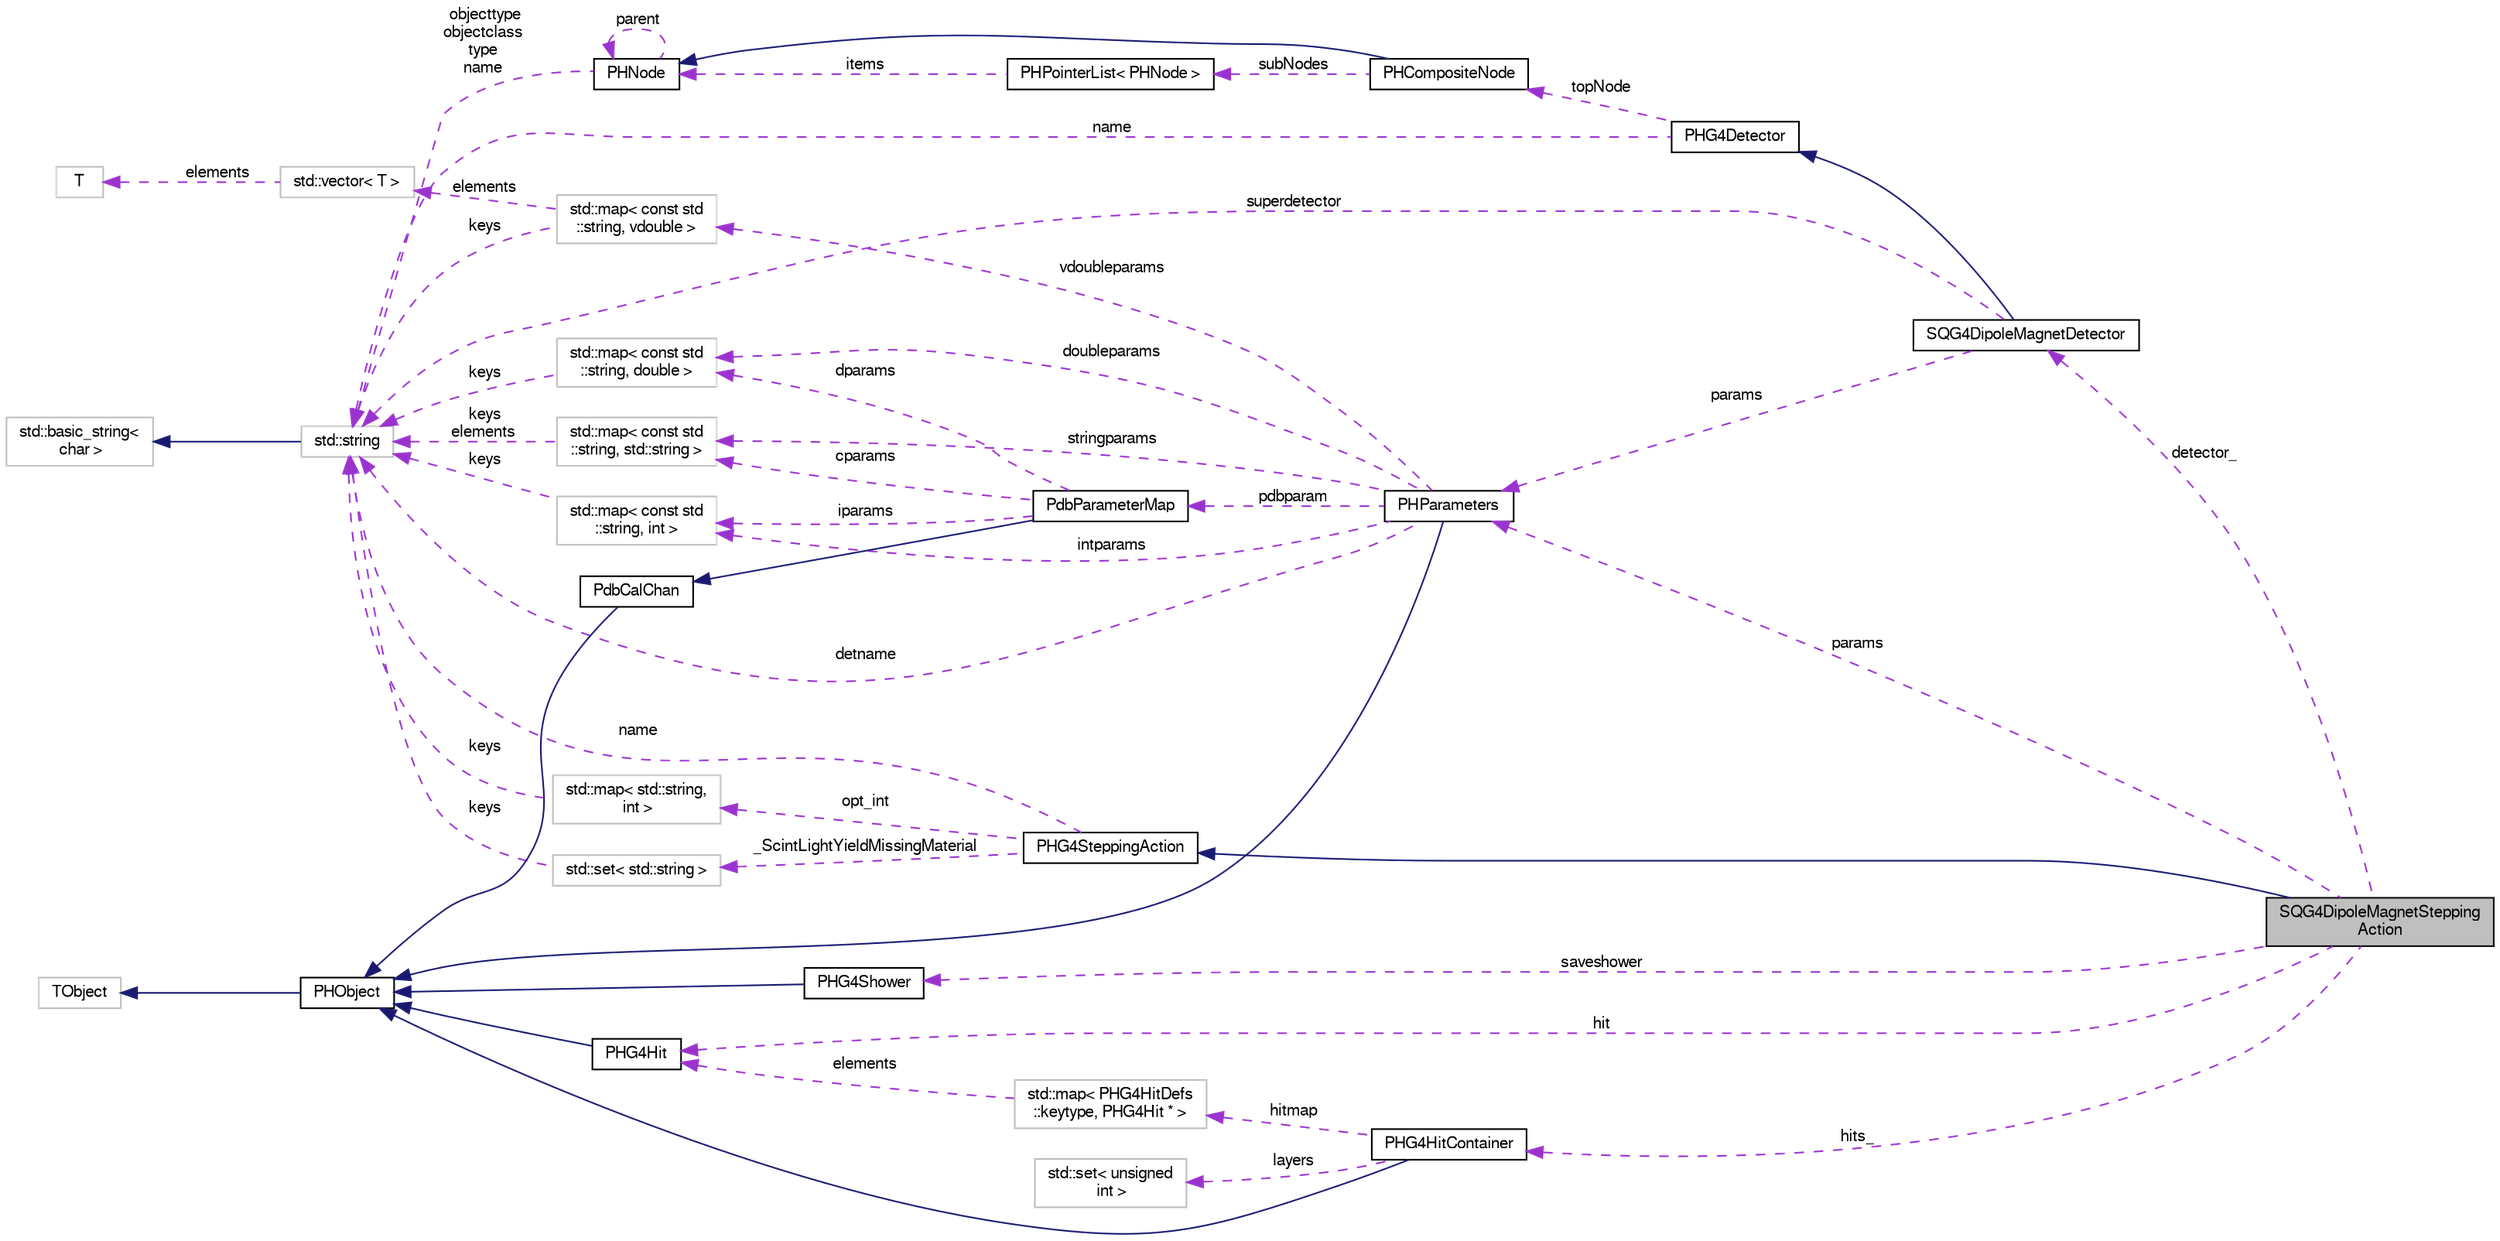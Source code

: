 digraph "SQG4DipoleMagnetSteppingAction"
{
  bgcolor="transparent";
  edge [fontname="FreeSans",fontsize="10",labelfontname="FreeSans",labelfontsize="10"];
  node [fontname="FreeSans",fontsize="10",shape=record];
  rankdir="LR";
  Node1 [label="SQG4DipoleMagnetStepping\lAction",height=0.2,width=0.4,color="black", fillcolor="grey75", style="filled" fontcolor="black"];
  Node2 -> Node1 [dir="back",color="midnightblue",fontsize="10",style="solid",fontname="FreeSans"];
  Node2 [label="PHG4SteppingAction",height=0.2,width=0.4,color="black",URL="$df/d3f/classPHG4SteppingAction.html"];
  Node3 -> Node2 [dir="back",color="darkorchid3",fontsize="10",style="dashed",label=" opt_int" ,fontname="FreeSans"];
  Node3 [label="std::map\< std::string,\l int \>",height=0.2,width=0.4,color="grey75"];
  Node4 -> Node3 [dir="back",color="darkorchid3",fontsize="10",style="dashed",label=" keys" ,fontname="FreeSans"];
  Node4 [label="std::string",height=0.2,width=0.4,color="grey75",tooltip="STL class. "];
  Node5 -> Node4 [dir="back",color="midnightblue",fontsize="10",style="solid",fontname="FreeSans"];
  Node5 [label="std::basic_string\<\l char \>",height=0.2,width=0.4,color="grey75",tooltip="STL class. "];
  Node6 -> Node2 [dir="back",color="darkorchid3",fontsize="10",style="dashed",label=" _ScintLightYieldMissingMaterial" ,fontname="FreeSans"];
  Node6 [label="std::set\< std::string \>",height=0.2,width=0.4,color="grey75"];
  Node4 -> Node6 [dir="back",color="darkorchid3",fontsize="10",style="dashed",label=" keys" ,fontname="FreeSans"];
  Node4 -> Node2 [dir="back",color="darkorchid3",fontsize="10",style="dashed",label=" name" ,fontname="FreeSans"];
  Node7 -> Node1 [dir="back",color="darkorchid3",fontsize="10",style="dashed",label=" detector_" ,fontname="FreeSans"];
  Node7 [label="SQG4DipoleMagnetDetector",height=0.2,width=0.4,color="black",URL="$d3/d93/classSQG4DipoleMagnetDetector.html"];
  Node8 -> Node7 [dir="back",color="midnightblue",fontsize="10",style="solid",fontname="FreeSans"];
  Node8 [label="PHG4Detector",height=0.2,width=0.4,color="black",URL="$d3/de7/classPHG4Detector.html",tooltip="base class for phenix detector creation "];
  Node4 -> Node8 [dir="back",color="darkorchid3",fontsize="10",style="dashed",label=" name" ,fontname="FreeSans"];
  Node9 -> Node8 [dir="back",color="darkorchid3",fontsize="10",style="dashed",label=" topNode" ,fontname="FreeSans"];
  Node9 [label="PHCompositeNode",height=0.2,width=0.4,color="black",URL="$d5/dca/classPHCompositeNode.html"];
  Node10 -> Node9 [dir="back",color="midnightblue",fontsize="10",style="solid",fontname="FreeSans"];
  Node10 [label="PHNode",height=0.2,width=0.4,color="black",URL="$dc/d82/classPHNode.html"];
  Node10 -> Node10 [dir="back",color="darkorchid3",fontsize="10",style="dashed",label=" parent" ,fontname="FreeSans"];
  Node4 -> Node10 [dir="back",color="darkorchid3",fontsize="10",style="dashed",label=" objecttype\nobjectclass\ntype\nname" ,fontname="FreeSans"];
  Node11 -> Node9 [dir="back",color="darkorchid3",fontsize="10",style="dashed",label=" subNodes" ,fontname="FreeSans"];
  Node11 [label="PHPointerList\< PHNode \>",height=0.2,width=0.4,color="black",URL="$d6/d86/classPHPointerList.html"];
  Node10 -> Node11 [dir="back",color="darkorchid3",fontsize="10",style="dashed",label=" items" ,fontname="FreeSans"];
  Node12 -> Node7 [dir="back",color="darkorchid3",fontsize="10",style="dashed",label=" params" ,fontname="FreeSans"];
  Node12 [label="PHParameters",height=0.2,width=0.4,color="black",URL="$dd/dae/classPHParameters.html"];
  Node13 -> Node12 [dir="back",color="midnightblue",fontsize="10",style="solid",fontname="FreeSans"];
  Node13 [label="PHObject",height=0.2,width=0.4,color="black",URL="$d9/d24/classPHObject.html"];
  Node14 -> Node13 [dir="back",color="midnightblue",fontsize="10",style="solid",fontname="FreeSans"];
  Node14 [label="TObject",height=0.2,width=0.4,color="grey75"];
  Node15 -> Node12 [dir="back",color="darkorchid3",fontsize="10",style="dashed",label=" doubleparams" ,fontname="FreeSans"];
  Node15 [label="std::map\< const std\l::string, double \>",height=0.2,width=0.4,color="grey75"];
  Node4 -> Node15 [dir="back",color="darkorchid3",fontsize="10",style="dashed",label=" keys" ,fontname="FreeSans"];
  Node16 -> Node12 [dir="back",color="darkorchid3",fontsize="10",style="dashed",label=" intparams" ,fontname="FreeSans"];
  Node16 [label="std::map\< const std\l::string, int \>",height=0.2,width=0.4,color="grey75"];
  Node4 -> Node16 [dir="back",color="darkorchid3",fontsize="10",style="dashed",label=" keys" ,fontname="FreeSans"];
  Node17 -> Node12 [dir="back",color="darkorchid3",fontsize="10",style="dashed",label=" pdbparam" ,fontname="FreeSans"];
  Node17 [label="PdbParameterMap",height=0.2,width=0.4,color="black",URL="$d8/d21/classPdbParameterMap.html"];
  Node18 -> Node17 [dir="back",color="midnightblue",fontsize="10",style="solid",fontname="FreeSans"];
  Node18 [label="PdbCalChan",height=0.2,width=0.4,color="black",URL="$d6/d4b/classPdbCalChan.html"];
  Node13 -> Node18 [dir="back",color="midnightblue",fontsize="10",style="solid",fontname="FreeSans"];
  Node15 -> Node17 [dir="back",color="darkorchid3",fontsize="10",style="dashed",label=" dparams" ,fontname="FreeSans"];
  Node16 -> Node17 [dir="back",color="darkorchid3",fontsize="10",style="dashed",label=" iparams" ,fontname="FreeSans"];
  Node19 -> Node17 [dir="back",color="darkorchid3",fontsize="10",style="dashed",label=" cparams" ,fontname="FreeSans"];
  Node19 [label="std::map\< const std\l::string, std::string \>",height=0.2,width=0.4,color="grey75"];
  Node4 -> Node19 [dir="back",color="darkorchid3",fontsize="10",style="dashed",label=" keys\nelements" ,fontname="FreeSans"];
  Node19 -> Node12 [dir="back",color="darkorchid3",fontsize="10",style="dashed",label=" stringparams" ,fontname="FreeSans"];
  Node4 -> Node12 [dir="back",color="darkorchid3",fontsize="10",style="dashed",label=" detname" ,fontname="FreeSans"];
  Node20 -> Node12 [dir="back",color="darkorchid3",fontsize="10",style="dashed",label=" vdoubleparams" ,fontname="FreeSans"];
  Node20 [label="std::map\< const std\l::string, vdouble \>",height=0.2,width=0.4,color="grey75"];
  Node4 -> Node20 [dir="back",color="darkorchid3",fontsize="10",style="dashed",label=" keys" ,fontname="FreeSans"];
  Node21 -> Node20 [dir="back",color="darkorchid3",fontsize="10",style="dashed",label=" elements" ,fontname="FreeSans"];
  Node21 [label="std::vector\< T \>",height=0.2,width=0.4,color="grey75",tooltip="STL class. "];
  Node22 -> Node21 [dir="back",color="darkorchid3",fontsize="10",style="dashed",label=" elements" ,fontname="FreeSans"];
  Node22 [label="T",height=0.2,width=0.4,color="grey75"];
  Node4 -> Node7 [dir="back",color="darkorchid3",fontsize="10",style="dashed",label=" superdetector" ,fontname="FreeSans"];
  Node23 -> Node1 [dir="back",color="darkorchid3",fontsize="10",style="dashed",label=" saveshower" ,fontname="FreeSans"];
  Node23 [label="PHG4Shower",height=0.2,width=0.4,color="black",URL="$db/d88/classPHG4Shower.html"];
  Node13 -> Node23 [dir="back",color="midnightblue",fontsize="10",style="solid",fontname="FreeSans"];
  Node24 -> Node1 [dir="back",color="darkorchid3",fontsize="10",style="dashed",label=" hit" ,fontname="FreeSans"];
  Node24 [label="PHG4Hit",height=0.2,width=0.4,color="black",URL="$d3/d9e/classPHG4Hit.html"];
  Node13 -> Node24 [dir="back",color="midnightblue",fontsize="10",style="solid",fontname="FreeSans"];
  Node12 -> Node1 [dir="back",color="darkorchid3",fontsize="10",style="dashed",label=" params" ,fontname="FreeSans"];
  Node25 -> Node1 [dir="back",color="darkorchid3",fontsize="10",style="dashed",label=" hits_" ,fontname="FreeSans"];
  Node25 [label="PHG4HitContainer",height=0.2,width=0.4,color="black",URL="$d4/d30/classPHG4HitContainer.html"];
  Node13 -> Node25 [dir="back",color="midnightblue",fontsize="10",style="solid",fontname="FreeSans"];
  Node26 -> Node25 [dir="back",color="darkorchid3",fontsize="10",style="dashed",label=" layers" ,fontname="FreeSans"];
  Node26 [label="std::set\< unsigned\l int \>",height=0.2,width=0.4,color="grey75"];
  Node27 -> Node25 [dir="back",color="darkorchid3",fontsize="10",style="dashed",label=" hitmap" ,fontname="FreeSans"];
  Node27 [label="std::map\< PHG4HitDefs\l::keytype, PHG4Hit * \>",height=0.2,width=0.4,color="grey75"];
  Node24 -> Node27 [dir="back",color="darkorchid3",fontsize="10",style="dashed",label=" elements" ,fontname="FreeSans"];
}
